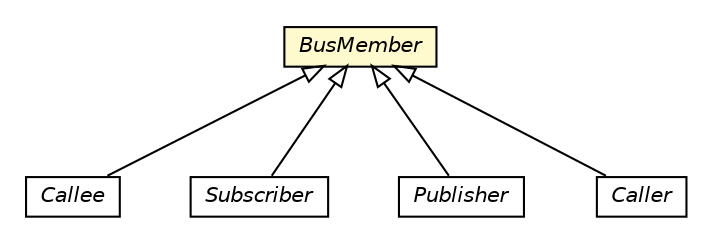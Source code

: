 #!/usr/local/bin/dot
#
# Class diagram 
# Generated by UMLGraph version R5_6-24-gf6e263 (http://www.umlgraph.org/)
#

digraph G {
	edge [fontname="Helvetica",fontsize=10,labelfontname="Helvetica",labelfontsize=10];
	node [fontname="Helvetica",fontsize=10,shape=plaintext];
	nodesep=0.25;
	ranksep=0.5;
	// org.universAAL.middleware.bus.member.Callee
	c139033 [label=<<table title="org.universAAL.middleware.bus.member.Callee" border="0" cellborder="1" cellspacing="0" cellpadding="2" port="p" href="./Callee.html">
		<tr><td><table border="0" cellspacing="0" cellpadding="1">
<tr><td align="center" balign="center"><font face="Helvetica-Oblique"> Callee </font></td></tr>
		</table></td></tr>
		</table>>, URL="./Callee.html", fontname="Helvetica", fontcolor="black", fontsize=10.0];
	// org.universAAL.middleware.bus.member.Subscriber
	c139034 [label=<<table title="org.universAAL.middleware.bus.member.Subscriber" border="0" cellborder="1" cellspacing="0" cellpadding="2" port="p" href="./Subscriber.html">
		<tr><td><table border="0" cellspacing="0" cellpadding="1">
<tr><td align="center" balign="center"><font face="Helvetica-Oblique"> Subscriber </font></td></tr>
		</table></td></tr>
		</table>>, URL="./Subscriber.html", fontname="Helvetica", fontcolor="black", fontsize=10.0];
	// org.universAAL.middleware.bus.member.Publisher
	c139035 [label=<<table title="org.universAAL.middleware.bus.member.Publisher" border="0" cellborder="1" cellspacing="0" cellpadding="2" port="p" href="./Publisher.html">
		<tr><td><table border="0" cellspacing="0" cellpadding="1">
<tr><td align="center" balign="center"><font face="Helvetica-Oblique"> Publisher </font></td></tr>
		</table></td></tr>
		</table>>, URL="./Publisher.html", fontname="Helvetica", fontcolor="black", fontsize=10.0];
	// org.universAAL.middleware.bus.member.BusMember
	c139036 [label=<<table title="org.universAAL.middleware.bus.member.BusMember" border="0" cellborder="1" cellspacing="0" cellpadding="2" port="p" bgcolor="lemonChiffon" href="./BusMember.html">
		<tr><td><table border="0" cellspacing="0" cellpadding="1">
<tr><td align="center" balign="center"><font face="Helvetica-Oblique"> BusMember </font></td></tr>
		</table></td></tr>
		</table>>, URL="./BusMember.html", fontname="Helvetica", fontcolor="black", fontsize=10.0];
	// org.universAAL.middleware.bus.member.Caller
	c139037 [label=<<table title="org.universAAL.middleware.bus.member.Caller" border="0" cellborder="1" cellspacing="0" cellpadding="2" port="p" href="./Caller.html">
		<tr><td><table border="0" cellspacing="0" cellpadding="1">
<tr><td align="center" balign="center"><font face="Helvetica-Oblique"> Caller </font></td></tr>
		</table></td></tr>
		</table>>, URL="./Caller.html", fontname="Helvetica", fontcolor="black", fontsize=10.0];
	//org.universAAL.middleware.bus.member.Callee extends org.universAAL.middleware.bus.member.BusMember
	c139036:p -> c139033:p [dir=back,arrowtail=empty];
	//org.universAAL.middleware.bus.member.Subscriber extends org.universAAL.middleware.bus.member.BusMember
	c139036:p -> c139034:p [dir=back,arrowtail=empty];
	//org.universAAL.middleware.bus.member.Publisher extends org.universAAL.middleware.bus.member.BusMember
	c139036:p -> c139035:p [dir=back,arrowtail=empty];
	//org.universAAL.middleware.bus.member.Caller extends org.universAAL.middleware.bus.member.BusMember
	c139036:p -> c139037:p [dir=back,arrowtail=empty];
}

